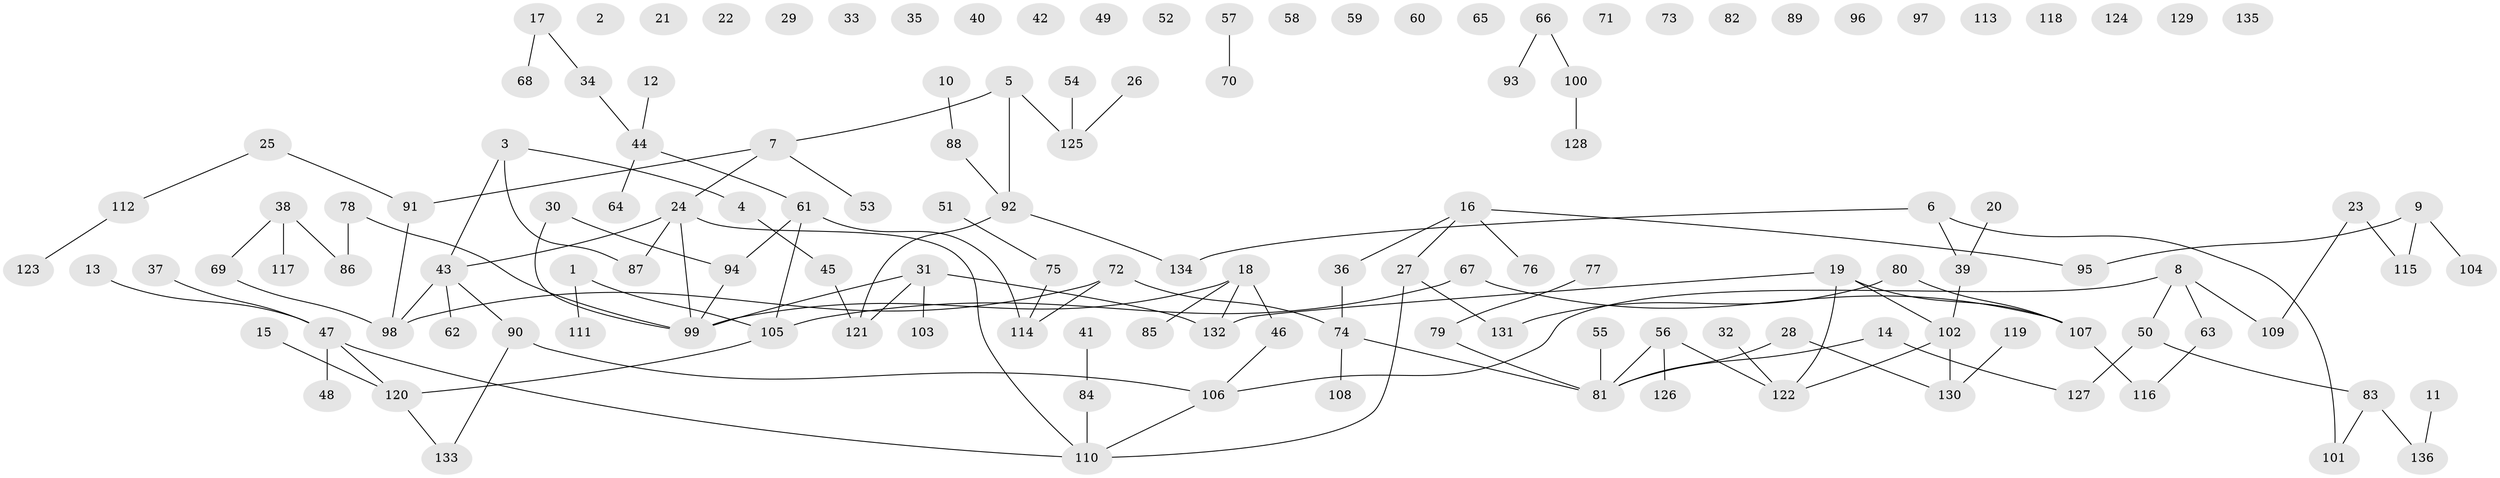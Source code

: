 // coarse degree distribution, {2: 0.26785714285714285, 3: 0.21428571428571427, 4: 0.08928571428571429, 1: 0.2857142857142857, 9: 0.017857142857142856, 5: 0.08928571428571429, 6: 0.03571428571428571}
// Generated by graph-tools (version 1.1) at 2025/35/03/04/25 23:35:44]
// undirected, 136 vertices, 131 edges
graph export_dot {
  node [color=gray90,style=filled];
  1;
  2;
  3;
  4;
  5;
  6;
  7;
  8;
  9;
  10;
  11;
  12;
  13;
  14;
  15;
  16;
  17;
  18;
  19;
  20;
  21;
  22;
  23;
  24;
  25;
  26;
  27;
  28;
  29;
  30;
  31;
  32;
  33;
  34;
  35;
  36;
  37;
  38;
  39;
  40;
  41;
  42;
  43;
  44;
  45;
  46;
  47;
  48;
  49;
  50;
  51;
  52;
  53;
  54;
  55;
  56;
  57;
  58;
  59;
  60;
  61;
  62;
  63;
  64;
  65;
  66;
  67;
  68;
  69;
  70;
  71;
  72;
  73;
  74;
  75;
  76;
  77;
  78;
  79;
  80;
  81;
  82;
  83;
  84;
  85;
  86;
  87;
  88;
  89;
  90;
  91;
  92;
  93;
  94;
  95;
  96;
  97;
  98;
  99;
  100;
  101;
  102;
  103;
  104;
  105;
  106;
  107;
  108;
  109;
  110;
  111;
  112;
  113;
  114;
  115;
  116;
  117;
  118;
  119;
  120;
  121;
  122;
  123;
  124;
  125;
  126;
  127;
  128;
  129;
  130;
  131;
  132;
  133;
  134;
  135;
  136;
  1 -- 105;
  1 -- 111;
  3 -- 4;
  3 -- 43;
  3 -- 87;
  4 -- 45;
  5 -- 7;
  5 -- 92;
  5 -- 125;
  6 -- 39;
  6 -- 101;
  6 -- 134;
  7 -- 24;
  7 -- 53;
  7 -- 91;
  8 -- 50;
  8 -- 63;
  8 -- 106;
  8 -- 109;
  9 -- 95;
  9 -- 104;
  9 -- 115;
  10 -- 88;
  11 -- 136;
  12 -- 44;
  13 -- 47;
  14 -- 81;
  14 -- 127;
  15 -- 120;
  16 -- 27;
  16 -- 36;
  16 -- 76;
  16 -- 95;
  17 -- 34;
  17 -- 68;
  18 -- 46;
  18 -- 85;
  18 -- 99;
  18 -- 132;
  19 -- 102;
  19 -- 107;
  19 -- 122;
  19 -- 132;
  20 -- 39;
  23 -- 109;
  23 -- 115;
  24 -- 43;
  24 -- 87;
  24 -- 99;
  24 -- 110;
  25 -- 91;
  25 -- 112;
  26 -- 125;
  27 -- 110;
  27 -- 131;
  28 -- 81;
  28 -- 130;
  30 -- 94;
  30 -- 99;
  31 -- 99;
  31 -- 103;
  31 -- 121;
  31 -- 132;
  32 -- 122;
  34 -- 44;
  36 -- 74;
  37 -- 47;
  38 -- 69;
  38 -- 86;
  38 -- 117;
  39 -- 102;
  41 -- 84;
  43 -- 62;
  43 -- 90;
  43 -- 98;
  44 -- 61;
  44 -- 64;
  45 -- 121;
  46 -- 106;
  47 -- 48;
  47 -- 110;
  47 -- 120;
  50 -- 83;
  50 -- 127;
  51 -- 75;
  54 -- 125;
  55 -- 81;
  56 -- 81;
  56 -- 122;
  56 -- 126;
  57 -- 70;
  61 -- 94;
  61 -- 105;
  61 -- 114;
  63 -- 116;
  66 -- 93;
  66 -- 100;
  67 -- 105;
  67 -- 107;
  69 -- 98;
  72 -- 74;
  72 -- 98;
  72 -- 114;
  74 -- 81;
  74 -- 108;
  75 -- 114;
  77 -- 79;
  78 -- 86;
  78 -- 99;
  79 -- 81;
  80 -- 107;
  80 -- 131;
  83 -- 101;
  83 -- 136;
  84 -- 110;
  88 -- 92;
  90 -- 106;
  90 -- 133;
  91 -- 98;
  92 -- 121;
  92 -- 134;
  94 -- 99;
  100 -- 128;
  102 -- 122;
  102 -- 130;
  105 -- 120;
  106 -- 110;
  107 -- 116;
  112 -- 123;
  119 -- 130;
  120 -- 133;
}
